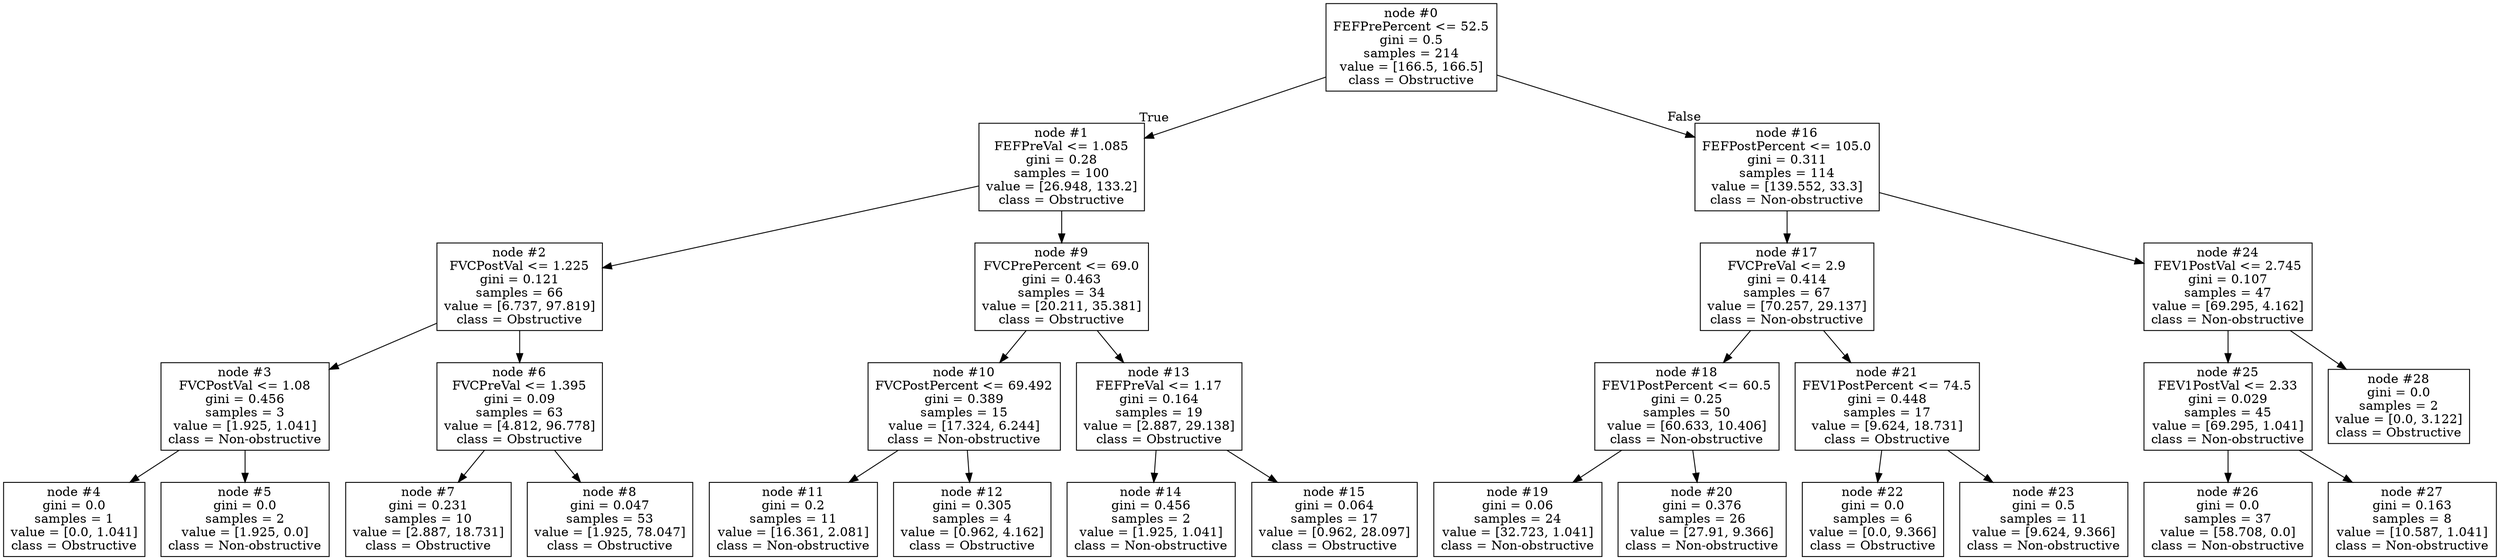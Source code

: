 digraph Tree {
node [shape=box] ;
0 [label="node #0\nFEFPrePercent <= 52.5\ngini = 0.5\nsamples = 214\nvalue = [166.5, 166.5]\nclass = Obstructive"] ;
1 [label="node #1\nFEFPreVal <= 1.085\ngini = 0.28\nsamples = 100\nvalue = [26.948, 133.2]\nclass = Obstructive"] ;
0 -> 1 [labeldistance=2.5, labelangle=45, headlabel="True"] ;
2 [label="node #2\nFVCPostVal <= 1.225\ngini = 0.121\nsamples = 66\nvalue = [6.737, 97.819]\nclass = Obstructive"] ;
1 -> 2 ;
3 [label="node #3\nFVCPostVal <= 1.08\ngini = 0.456\nsamples = 3\nvalue = [1.925, 1.041]\nclass = Non-obstructive"] ;
2 -> 3 ;
4 [label="node #4\ngini = 0.0\nsamples = 1\nvalue = [0.0, 1.041]\nclass = Obstructive"] ;
3 -> 4 ;
5 [label="node #5\ngini = 0.0\nsamples = 2\nvalue = [1.925, 0.0]\nclass = Non-obstructive"] ;
3 -> 5 ;
6 [label="node #6\nFVCPreVal <= 1.395\ngini = 0.09\nsamples = 63\nvalue = [4.812, 96.778]\nclass = Obstructive"] ;
2 -> 6 ;
7 [label="node #7\ngini = 0.231\nsamples = 10\nvalue = [2.887, 18.731]\nclass = Obstructive"] ;
6 -> 7 ;
8 [label="node #8\ngini = 0.047\nsamples = 53\nvalue = [1.925, 78.047]\nclass = Obstructive"] ;
6 -> 8 ;
9 [label="node #9\nFVCPrePercent <= 69.0\ngini = 0.463\nsamples = 34\nvalue = [20.211, 35.381]\nclass = Obstructive"] ;
1 -> 9 ;
10 [label="node #10\nFVCPostPercent <= 69.492\ngini = 0.389\nsamples = 15\nvalue = [17.324, 6.244]\nclass = Non-obstructive"] ;
9 -> 10 ;
11 [label="node #11\ngini = 0.2\nsamples = 11\nvalue = [16.361, 2.081]\nclass = Non-obstructive"] ;
10 -> 11 ;
12 [label="node #12\ngini = 0.305\nsamples = 4\nvalue = [0.962, 4.162]\nclass = Obstructive"] ;
10 -> 12 ;
13 [label="node #13\nFEFPreVal <= 1.17\ngini = 0.164\nsamples = 19\nvalue = [2.887, 29.138]\nclass = Obstructive"] ;
9 -> 13 ;
14 [label="node #14\ngini = 0.456\nsamples = 2\nvalue = [1.925, 1.041]\nclass = Non-obstructive"] ;
13 -> 14 ;
15 [label="node #15\ngini = 0.064\nsamples = 17\nvalue = [0.962, 28.097]\nclass = Obstructive"] ;
13 -> 15 ;
16 [label="node #16\nFEFPostPercent <= 105.0\ngini = 0.311\nsamples = 114\nvalue = [139.552, 33.3]\nclass = Non-obstructive"] ;
0 -> 16 [labeldistance=2.5, labelangle=-45, headlabel="False"] ;
17 [label="node #17\nFVCPreVal <= 2.9\ngini = 0.414\nsamples = 67\nvalue = [70.257, 29.137]\nclass = Non-obstructive"] ;
16 -> 17 ;
18 [label="node #18\nFEV1PostPercent <= 60.5\ngini = 0.25\nsamples = 50\nvalue = [60.633, 10.406]\nclass = Non-obstructive"] ;
17 -> 18 ;
19 [label="node #19\ngini = 0.06\nsamples = 24\nvalue = [32.723, 1.041]\nclass = Non-obstructive"] ;
18 -> 19 ;
20 [label="node #20\ngini = 0.376\nsamples = 26\nvalue = [27.91, 9.366]\nclass = Non-obstructive"] ;
18 -> 20 ;
21 [label="node #21\nFEV1PostPercent <= 74.5\ngini = 0.448\nsamples = 17\nvalue = [9.624, 18.731]\nclass = Obstructive"] ;
17 -> 21 ;
22 [label="node #22\ngini = 0.0\nsamples = 6\nvalue = [0.0, 9.366]\nclass = Obstructive"] ;
21 -> 22 ;
23 [label="node #23\ngini = 0.5\nsamples = 11\nvalue = [9.624, 9.366]\nclass = Non-obstructive"] ;
21 -> 23 ;
24 [label="node #24\nFEV1PostVal <= 2.745\ngini = 0.107\nsamples = 47\nvalue = [69.295, 4.162]\nclass = Non-obstructive"] ;
16 -> 24 ;
25 [label="node #25\nFEV1PostVal <= 2.33\ngini = 0.029\nsamples = 45\nvalue = [69.295, 1.041]\nclass = Non-obstructive"] ;
24 -> 25 ;
26 [label="node #26\ngini = 0.0\nsamples = 37\nvalue = [58.708, 0.0]\nclass = Non-obstructive"] ;
25 -> 26 ;
27 [label="node #27\ngini = 0.163\nsamples = 8\nvalue = [10.587, 1.041]\nclass = Non-obstructive"] ;
25 -> 27 ;
28 [label="node #28\ngini = 0.0\nsamples = 2\nvalue = [0.0, 3.122]\nclass = Obstructive"] ;
24 -> 28 ;
}